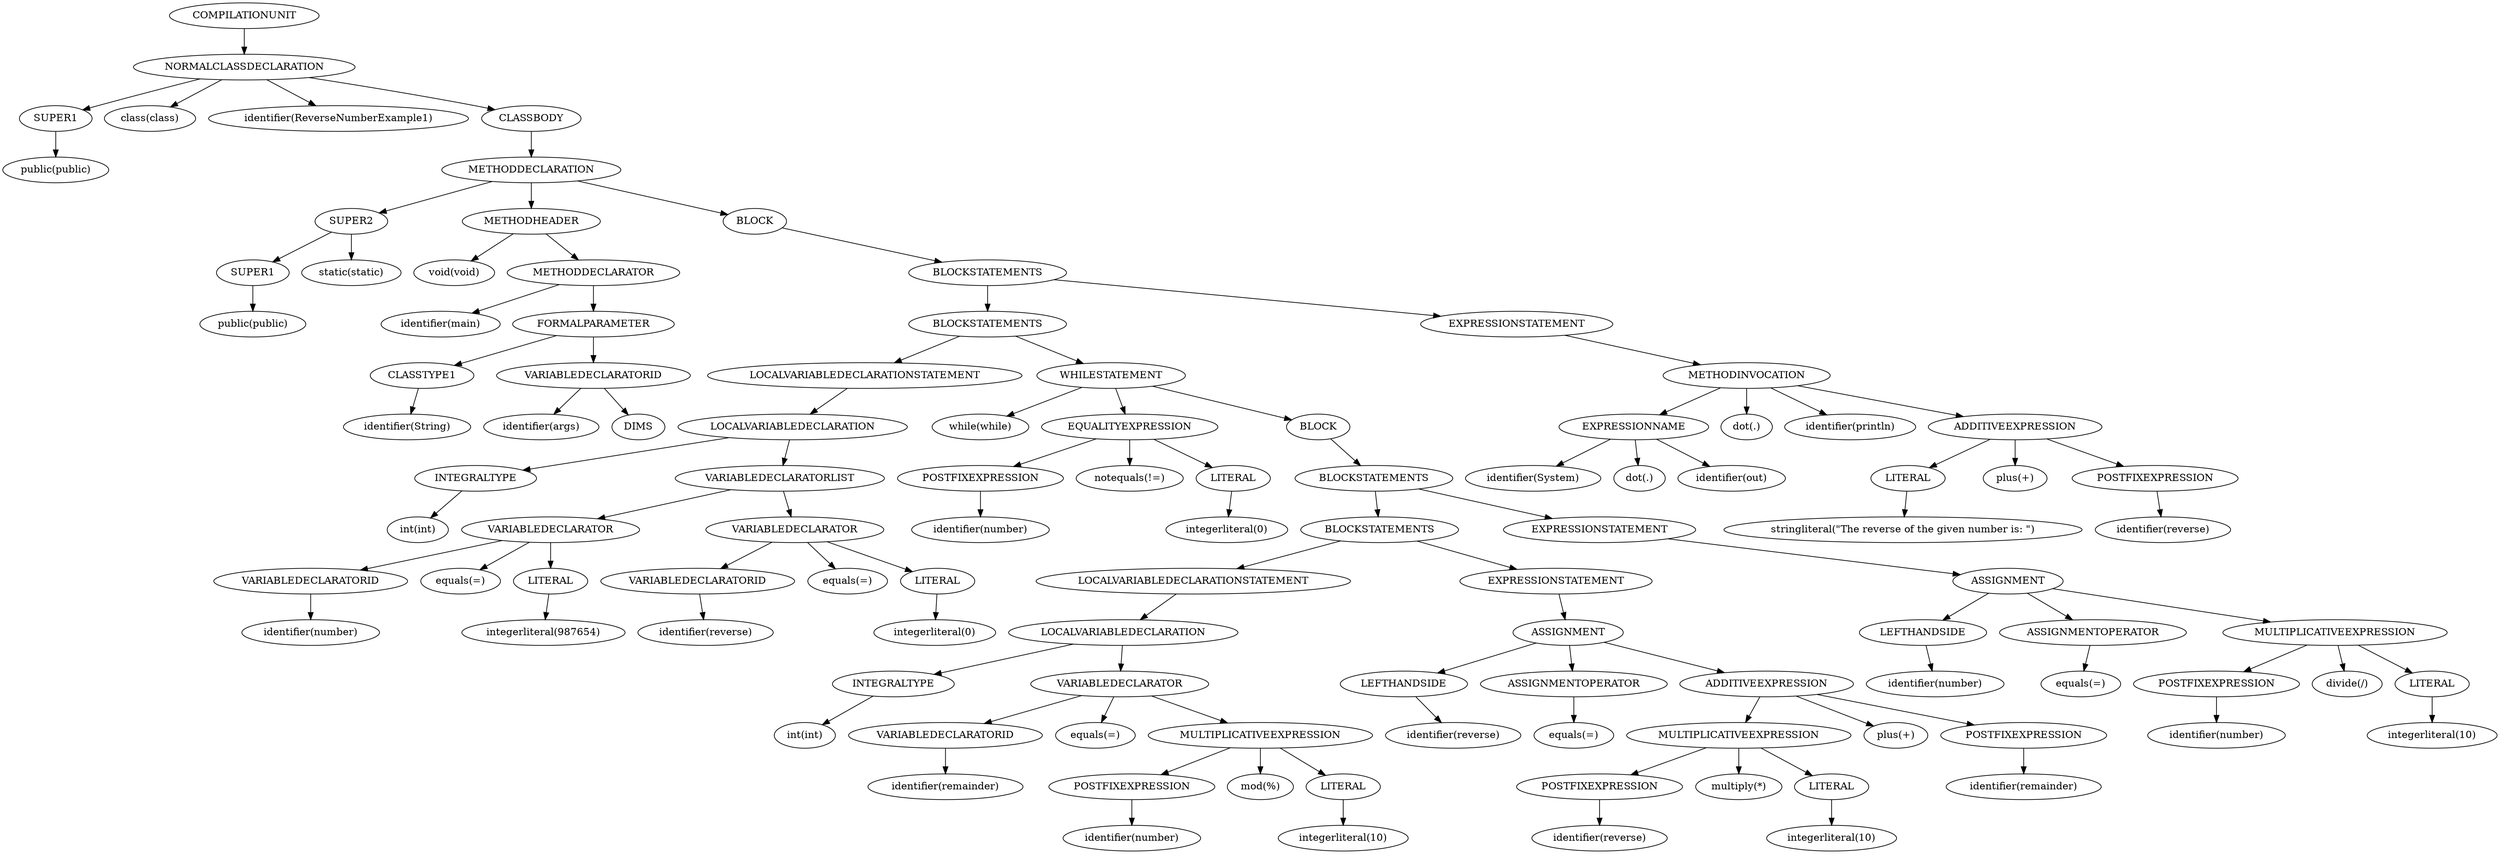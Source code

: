 digraph ASTVisual {
 ordering = out ;
10 [ label="SUPER1"]
20 [ label="public(public)"]
30 [ label="SUPER1"]
40 [ label="public(public)"]
50 [ label="SUPER2"]
60 [ label="static(static)"]
70 [ label="CLASSTYPE1"]
80 [ label="identifier(String)"]
90 [ label="DIMS"]
100 [ label="VARIABLEDECLARATORID"]
110 [ label="identifier(args)"]
120 [ label="FORMALPARAMETER"]
130 [ label="METHODDECLARATOR"]
140 [ label="identifier(main)"]
150 [ label="METHODHEADER"]
160 [ label="void(void)"]
170 [ label="INTEGRALTYPE"]
180 [ label="int(int)"]
190 [ label="VARIABLEDECLARATORID"]
200 [ label="identifier(number)"]
210 [ label="LITERAL"]
220 [ label="integerliteral(987654)"]
230 [ label="VARIABLEDECLARATOR"]
240 [ label="equals(=)"]
250 [ label="VARIABLEDECLARATORID"]
260 [ label="identifier(reverse)"]
270 [ label="LITERAL"]
280 [ label="integerliteral(0)"]
290 [ label="VARIABLEDECLARATOR"]
300 [ label="equals(=)"]
310 [ label="VARIABLEDECLARATORLIST"]
320 [ label="LOCALVARIABLEDECLARATION"]
330 [ label="LOCALVARIABLEDECLARATIONSTATEMENT"]
340 [ label="POSTFIXEXPRESSION"]
350 [ label="identifier(number)"]
360 [ label="LITERAL"]
370 [ label="integerliteral(0)"]
380 [ label="EQUALITYEXPRESSION"]
390 [ label="notequals(!=)"]
400 [ label="INTEGRALTYPE"]
410 [ label="int(int)"]
420 [ label="VARIABLEDECLARATORID"]
430 [ label="identifier(remainder)"]
440 [ label="POSTFIXEXPRESSION"]
450 [ label="identifier(number)"]
460 [ label="LITERAL"]
470 [ label="integerliteral(10)"]
480 [ label="MULTIPLICATIVEEXPRESSION"]
490 [ label="mod(%)"]
500 [ label="VARIABLEDECLARATOR"]
510 [ label="equals(=)"]
520 [ label="LOCALVARIABLEDECLARATION"]
530 [ label="LOCALVARIABLEDECLARATIONSTATEMENT"]
540 [ label="LEFTHANDSIDE"]
550 [ label="identifier(reverse)"]
560 [ label="ASSIGNMENTOPERATOR"]
570 [ label="equals(=)"]
580 [ label="POSTFIXEXPRESSION"]
590 [ label="identifier(reverse)"]
600 [ label="LITERAL"]
610 [ label="integerliteral(10)"]
620 [ label="MULTIPLICATIVEEXPRESSION"]
630 [ label="multiply(*)"]
640 [ label="POSTFIXEXPRESSION"]
650 [ label="identifier(remainder)"]
660 [ label="ADDITIVEEXPRESSION"]
670 [ label="plus(+)"]
680 [ label="ASSIGNMENT"]
690 [ label="EXPRESSIONSTATEMENT"]
700 [ label="BLOCKSTATEMENTS"]
710 [ label="LEFTHANDSIDE"]
720 [ label="identifier(number)"]
730 [ label="ASSIGNMENTOPERATOR"]
740 [ label="equals(=)"]
750 [ label="POSTFIXEXPRESSION"]
760 [ label="identifier(number)"]
770 [ label="LITERAL"]
780 [ label="integerliteral(10)"]
790 [ label="MULTIPLICATIVEEXPRESSION"]
800 [ label="divide(/)"]
810 [ label="ASSIGNMENT"]
820 [ label="EXPRESSIONSTATEMENT"]
830 [ label="BLOCKSTATEMENTS"]
840 [ label="BLOCK"]
850 [ label="WHILESTATEMENT"]
860 [ label="while(while)"]
870 [ label="BLOCKSTATEMENTS"]
880 [ label="EXPRESSIONNAME"]
890 [ label="identifier(System)"]
900 [ label="dot(.)"]
910 [ label="identifier(out)"]
920 [ label="LITERAL"]
930 [ label="stringliteral(\"The reverse of the given number is: \")"]
940 [ label="POSTFIXEXPRESSION"]
950 [ label="identifier(reverse)"]
960 [ label="ADDITIVEEXPRESSION"]
970 [ label="plus(+)"]
980 [ label="METHODINVOCATION"]
990 [ label="dot(.)"]
1000 [ label="identifier(println)"]
1010 [ label="EXPRESSIONSTATEMENT"]
1020 [ label="BLOCKSTATEMENTS"]
1030 [ label="BLOCK"]
1040 [ label="METHODDECLARATION"]
1050 [ label="CLASSBODY"]
1060 [ label="NORMALCLASSDECLARATION"]
1070 [ label="class(class)"]
1080 [ label="identifier(ReverseNumberExample1)"]
1090 [ label="COMPILATIONUNIT"]
10 -> 20[ label=""]
30 -> 40[ label=""]
50 -> 30[ label=""]
50 -> 60[ label=""]
70 -> 80[ label=""]
100 -> 110[ label=""]
100 -> 90[ label=""]
120 -> 70[ label=""]
120 -> 100[ label=""]
130 -> 140[ label=""]
130 -> 120[ label=""]
150 -> 160[ label=""]
150 -> 130[ label=""]
170 -> 180[ label=""]
190 -> 200[ label=""]
210 -> 220[ label=""]
230 -> 190[ label=""]
230 -> 240[ label=""]
230 -> 210[ label=""]
250 -> 260[ label=""]
270 -> 280[ label=""]
290 -> 250[ label=""]
290 -> 300[ label=""]
290 -> 270[ label=""]
310 -> 230[ label=""]
310 -> 290[ label=""]
320 -> 170[ label=""]
320 -> 310[ label=""]
330 -> 320[ label=""]
340 -> 350[ label=""]
360 -> 370[ label=""]
380 -> 340[ label=""]
380 -> 390[ label=""]
380 -> 360[ label=""]
400 -> 410[ label=""]
420 -> 430[ label=""]
440 -> 450[ label=""]
460 -> 470[ label=""]
480 -> 440[ label=""]
480 -> 490[ label=""]
480 -> 460[ label=""]
500 -> 420[ label=""]
500 -> 510[ label=""]
500 -> 480[ label=""]
520 -> 400[ label=""]
520 -> 500[ label=""]
530 -> 520[ label=""]
540 -> 550[ label=""]
560 -> 570[ label=""]
580 -> 590[ label=""]
600 -> 610[ label=""]
620 -> 580[ label=""]
620 -> 630[ label=""]
620 -> 600[ label=""]
640 -> 650[ label=""]
660 -> 620[ label=""]
660 -> 670[ label=""]
660 -> 640[ label=""]
680 -> 540[ label=""]
680 -> 560[ label=""]
680 -> 660[ label=""]
690 -> 680[ label=""]
700 -> 530[ label=""]
700 -> 690[ label=""]
710 -> 720[ label=""]
730 -> 740[ label=""]
750 -> 760[ label=""]
770 -> 780[ label=""]
790 -> 750[ label=""]
790 -> 800[ label=""]
790 -> 770[ label=""]
810 -> 710[ label=""]
810 -> 730[ label=""]
810 -> 790[ label=""]
820 -> 810[ label=""]
830 -> 700[ label=""]
830 -> 820[ label=""]
840 -> 830[ label=""]
850 -> 860[ label=""]
850 -> 380[ label=""]
850 -> 840[ label=""]
870 -> 330[ label=""]
870 -> 850[ label=""]
880 -> 890[ label=""]
880 -> 900[ label=""]
880 -> 910[ label=""]
920 -> 930[ label=""]
940 -> 950[ label=""]
960 -> 920[ label=""]
960 -> 970[ label=""]
960 -> 940[ label=""]
980 -> 880[ label=""]
980 -> 990[ label=""]
980 -> 1000[ label=""]
980 -> 960[ label=""]
1010 -> 980[ label=""]
1020 -> 870[ label=""]
1020 -> 1010[ label=""]
1030 -> 1020[ label=""]
1040 -> 50[ label=""]
1040 -> 150[ label=""]
1040 -> 1030[ label=""]
1050 -> 1040[ label=""]
1060 -> 10[ label=""]
1060 -> 1070[ label=""]
1060 -> 1080[ label=""]
1060 -> 1050[ label=""]
1090 -> 1060[ label=""]
  }
